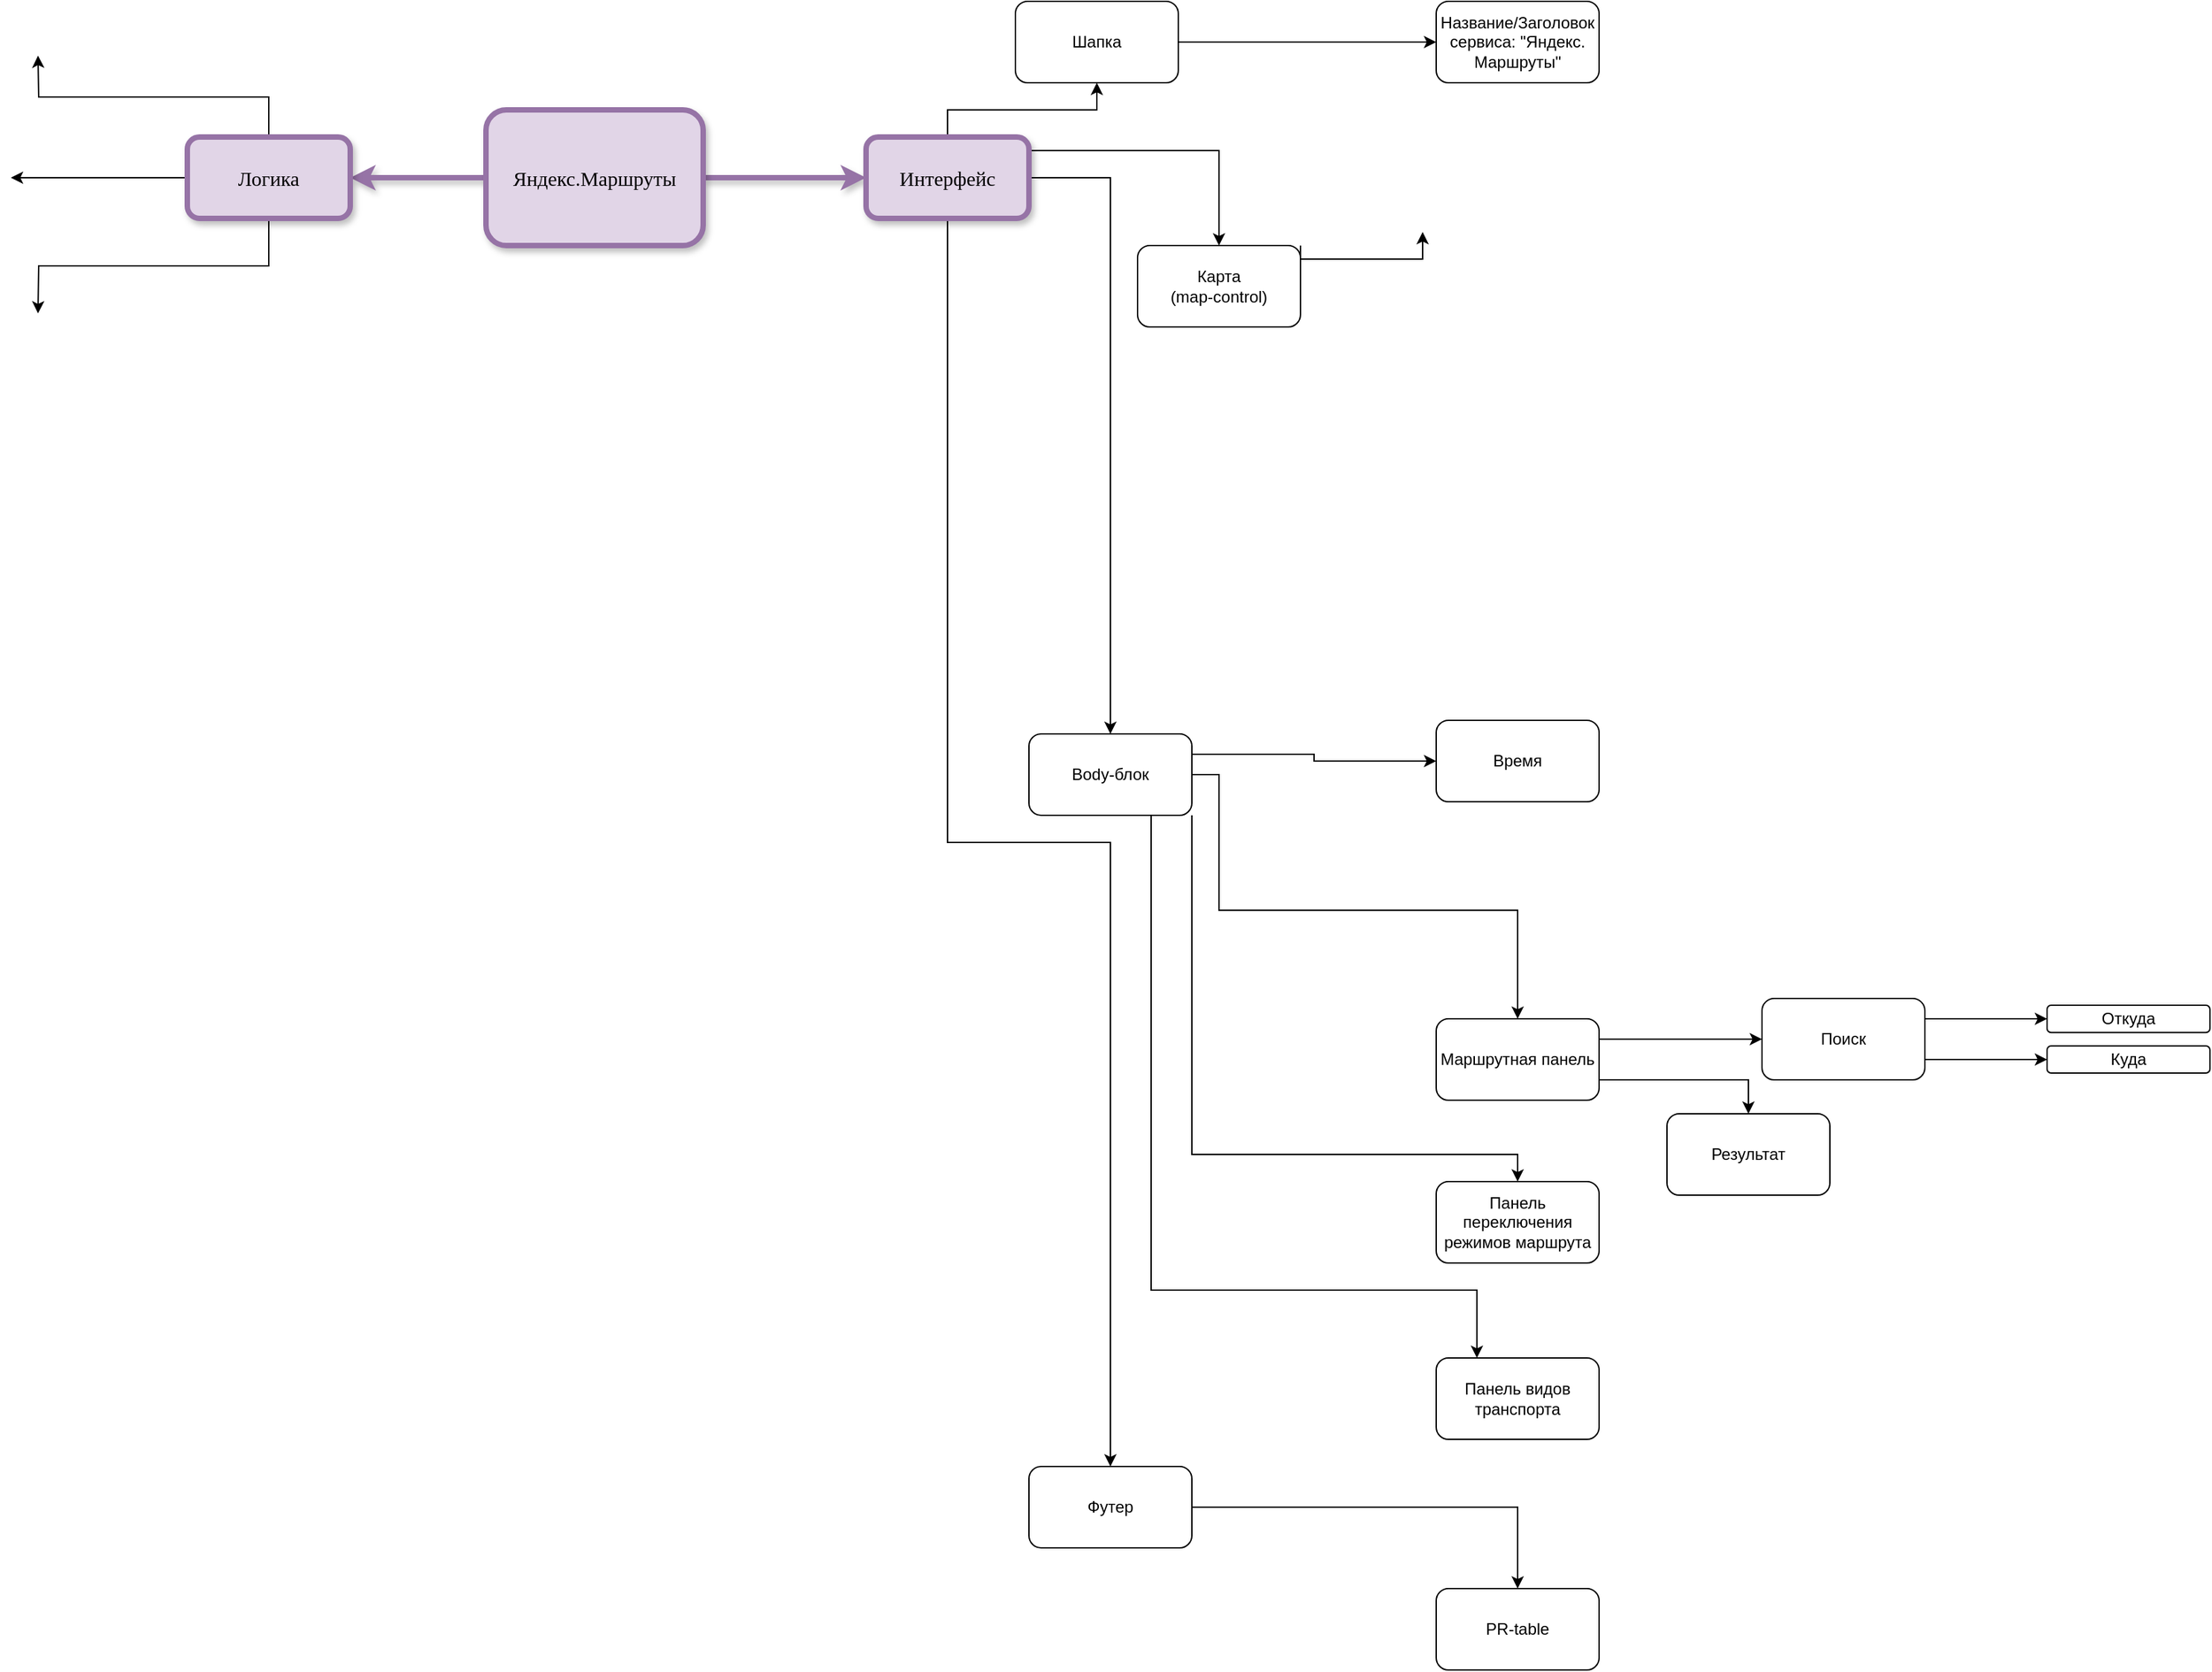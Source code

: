 <mxfile version="13.7.9" type="github">
  <diagram id="JYulxX1TRv3ShmWKhxzZ" name="Page-1">
    <mxGraphModel dx="568" dy="526" grid="1" gridSize="10" guides="1" tooltips="1" connect="1" arrows="1" fold="1" page="1" pageScale="1" pageWidth="850" pageHeight="1100" math="0" shadow="0">
      <root>
        <mxCell id="0" />
        <mxCell id="1" parent="0" />
        <mxCell id="xVS0SVnmhG7d80Ztr5bn-7" style="edgeStyle=orthogonalEdgeStyle;rounded=1;orthogonalLoop=1;jettySize=auto;html=1;exitX=0;exitY=0.5;exitDx=0;exitDy=0;shadow=1;fontSize=15;strokeColor=#9673a6;strokeWidth=4;fillColor=#e1d5e7;glass=0;sketch=0;fontFamily=Times New Roman;fontStyle=0" edge="1" parent="1" source="xVS0SVnmhG7d80Ztr5bn-6" target="xVS0SVnmhG7d80Ztr5bn-10">
          <mxGeometry relative="1" as="geometry">
            <mxPoint x="200" y="130" as="targetPoint" />
          </mxGeometry>
        </mxCell>
        <mxCell id="xVS0SVnmhG7d80Ztr5bn-8" style="edgeStyle=orthogonalEdgeStyle;rounded=1;orthogonalLoop=1;jettySize=auto;html=1;exitX=1;exitY=0.5;exitDx=0;exitDy=0;shadow=1;fontSize=15;strokeColor=#9673a6;strokeWidth=4;fillColor=#e1d5e7;glass=0;sketch=0;fontFamily=Times New Roman;fontStyle=0" edge="1" parent="1" source="xVS0SVnmhG7d80Ztr5bn-6" target="xVS0SVnmhG7d80Ztr5bn-9">
          <mxGeometry relative="1" as="geometry">
            <mxPoint x="700" y="130" as="targetPoint" />
          </mxGeometry>
        </mxCell>
        <mxCell id="xVS0SVnmhG7d80Ztr5bn-6" value="&lt;h3 style=&quot;font-size: 15px;&quot;&gt;&lt;font style=&quot;font-size: 15px;&quot;&gt;&lt;span style=&quot;font-size: 15px;&quot;&gt;&lt;span style=&quot;font-weight: normal; font-size: 15px;&quot;&gt;Яндекс.Маршруты&lt;/span&gt;&lt;/span&gt;&lt;/font&gt;&lt;/h3&gt;" style="rounded=1;whiteSpace=wrap;html=1; border-color=pink;fillColor=#e1d5e7;strokeColor=#9673a6;strokeWidth=4;perimeterSpacing=0;shadow=1;glass=0;sketch=0;fontFamily=Times New Roman;fontStyle=0;fontSize=15;" vertex="1" parent="1">
          <mxGeometry x="360" y="80" width="160" height="100" as="geometry" />
        </mxCell>
        <mxCell id="xVS0SVnmhG7d80Ztr5bn-14" style="edgeStyle=orthogonalEdgeStyle;rounded=0;orthogonalLoop=1;jettySize=auto;html=1;exitX=0.5;exitY=0;exitDx=0;exitDy=0;fontFamily=Times New Roman;fontSize=15;" edge="1" parent="1" source="xVS0SVnmhG7d80Ztr5bn-9" target="xVS0SVnmhG7d80Ztr5bn-19">
          <mxGeometry relative="1" as="geometry">
            <mxPoint x="830" y="30" as="targetPoint" />
          </mxGeometry>
        </mxCell>
        <mxCell id="xVS0SVnmhG7d80Ztr5bn-15" style="edgeStyle=orthogonalEdgeStyle;rounded=0;orthogonalLoop=1;jettySize=auto;html=1;exitX=1;exitY=0.5;exitDx=0;exitDy=0;fontFamily=Times New Roman;fontSize=15;" edge="1" parent="1" source="xVS0SVnmhG7d80Ztr5bn-9" target="xVS0SVnmhG7d80Ztr5bn-18">
          <mxGeometry relative="1" as="geometry">
            <mxPoint x="860" y="130" as="targetPoint" />
          </mxGeometry>
        </mxCell>
        <mxCell id="xVS0SVnmhG7d80Ztr5bn-16" style="edgeStyle=orthogonalEdgeStyle;rounded=0;orthogonalLoop=1;jettySize=auto;html=1;exitX=0.5;exitY=1;exitDx=0;exitDy=0;fontFamily=Times New Roman;fontSize=15;" edge="1" parent="1" source="xVS0SVnmhG7d80Ztr5bn-9" target="xVS0SVnmhG7d80Ztr5bn-17">
          <mxGeometry relative="1" as="geometry">
            <mxPoint x="830" y="230" as="targetPoint" />
          </mxGeometry>
        </mxCell>
        <mxCell id="xVS0SVnmhG7d80Ztr5bn-20" style="edgeStyle=orthogonalEdgeStyle;rounded=0;orthogonalLoop=1;jettySize=auto;html=1;exitX=1;exitY=0.5;exitDx=0;exitDy=0;fontFamily=Times New Roman;fontSize=15;" edge="1" parent="1" source="xVS0SVnmhG7d80Ztr5bn-9" target="xVS0SVnmhG7d80Ztr5bn-21">
          <mxGeometry relative="1" as="geometry">
            <mxPoint x="1060" y="90" as="targetPoint" />
            <Array as="points">
              <mxPoint x="760" y="110" />
            </Array>
          </mxGeometry>
        </mxCell>
        <mxCell id="xVS0SVnmhG7d80Ztr5bn-9" value="Интерфейс" style="rounded=1;whiteSpace=wrap;html=1;shadow=1;strokeColor=#9673a6;strokeWidth=4;fillColor=#e1d5e7;glass=0;sketch=0;fontFamily=Times New Roman;fontStyle=0;fontSize=15;" vertex="1" parent="1">
          <mxGeometry x="640" y="100" width="120" height="60" as="geometry" />
        </mxCell>
        <mxCell id="xVS0SVnmhG7d80Ztr5bn-11" style="edgeStyle=orthogonalEdgeStyle;rounded=0;orthogonalLoop=1;jettySize=auto;html=1;exitX=0.5;exitY=0;exitDx=0;exitDy=0;fontFamily=Times New Roman;fontSize=15;" edge="1" parent="1" source="xVS0SVnmhG7d80Ztr5bn-10">
          <mxGeometry relative="1" as="geometry">
            <mxPoint x="30" y="40" as="targetPoint" />
          </mxGeometry>
        </mxCell>
        <mxCell id="xVS0SVnmhG7d80Ztr5bn-12" style="edgeStyle=orthogonalEdgeStyle;rounded=0;orthogonalLoop=1;jettySize=auto;html=1;exitX=0;exitY=0.5;exitDx=0;exitDy=0;fontFamily=Times New Roman;fontSize=15;" edge="1" parent="1" source="xVS0SVnmhG7d80Ztr5bn-10">
          <mxGeometry relative="1" as="geometry">
            <mxPoint x="10" y="130" as="targetPoint" />
          </mxGeometry>
        </mxCell>
        <mxCell id="xVS0SVnmhG7d80Ztr5bn-13" style="edgeStyle=orthogonalEdgeStyle;rounded=0;orthogonalLoop=1;jettySize=auto;html=1;exitX=0.5;exitY=1;exitDx=0;exitDy=0;fontFamily=Times New Roman;fontSize=15;" edge="1" parent="1" source="xVS0SVnmhG7d80Ztr5bn-10">
          <mxGeometry relative="1" as="geometry">
            <mxPoint x="30" y="230" as="targetPoint" />
          </mxGeometry>
        </mxCell>
        <mxCell id="xVS0SVnmhG7d80Ztr5bn-10" value="Логика" style="rounded=1;whiteSpace=wrap;html=1;shadow=1;strokeColor=#9673a6;strokeWidth=4;fillColor=#e1d5e7;glass=0;sketch=0;fontFamily=Times New Roman;fontStyle=0;fontSize=15;" vertex="1" parent="1">
          <mxGeometry x="140" y="100" width="120" height="60" as="geometry" />
        </mxCell>
        <mxCell id="xVS0SVnmhG7d80Ztr5bn-24" style="edgeStyle=orthogonalEdgeStyle;rounded=0;orthogonalLoop=1;jettySize=auto;html=1;exitX=1;exitY=0.5;exitDx=0;exitDy=0;fontFamily=Times New Roman;fontSize=15;" edge="1" parent="1" source="xVS0SVnmhG7d80Ztr5bn-17" target="xVS0SVnmhG7d80Ztr5bn-25">
          <mxGeometry relative="1" as="geometry">
            <mxPoint x="1000" y="650" as="targetPoint" />
          </mxGeometry>
        </mxCell>
        <mxCell id="xVS0SVnmhG7d80Ztr5bn-17" value="Футер" style="rounded=1;whiteSpace=wrap;html=1;" vertex="1" parent="1">
          <mxGeometry x="760" y="1080" width="120" height="60" as="geometry" />
        </mxCell>
        <mxCell id="xVS0SVnmhG7d80Ztr5bn-26" style="edgeStyle=orthogonalEdgeStyle;rounded=0;orthogonalLoop=1;jettySize=auto;html=1;exitX=1;exitY=0.25;exitDx=0;exitDy=0;fontFamily=Times New Roman;fontSize=15;" edge="1" parent="1" source="xVS0SVnmhG7d80Ztr5bn-18" target="xVS0SVnmhG7d80Ztr5bn-28">
          <mxGeometry relative="1" as="geometry">
            <mxPoint x="1090" y="325" as="targetPoint" />
          </mxGeometry>
        </mxCell>
        <mxCell id="xVS0SVnmhG7d80Ztr5bn-27" style="edgeStyle=orthogonalEdgeStyle;rounded=0;orthogonalLoop=1;jettySize=auto;html=1;exitX=1;exitY=0.5;exitDx=0;exitDy=0;fontFamily=Times New Roman;fontSize=15;" edge="1" parent="1" source="xVS0SVnmhG7d80Ztr5bn-18" target="xVS0SVnmhG7d80Ztr5bn-29">
          <mxGeometry relative="1" as="geometry">
            <mxPoint x="1080" y="360" as="targetPoint" />
            <Array as="points">
              <mxPoint x="900" y="570" />
              <mxPoint x="900" y="670" />
              <mxPoint x="1120" y="670" />
            </Array>
          </mxGeometry>
        </mxCell>
        <mxCell id="xVS0SVnmhG7d80Ztr5bn-30" style="edgeStyle=orthogonalEdgeStyle;rounded=0;orthogonalLoop=1;jettySize=auto;html=1;exitX=1;exitY=1;exitDx=0;exitDy=0;fontFamily=Times New Roman;fontSize=15;" edge="1" parent="1" source="xVS0SVnmhG7d80Ztr5bn-18" target="xVS0SVnmhG7d80Ztr5bn-31">
          <mxGeometry relative="1" as="geometry">
            <mxPoint x="1000" y="430" as="targetPoint" />
            <Array as="points">
              <mxPoint x="880" y="850" />
              <mxPoint x="1120" y="850" />
            </Array>
          </mxGeometry>
        </mxCell>
        <mxCell id="xVS0SVnmhG7d80Ztr5bn-32" style="edgeStyle=orthogonalEdgeStyle;rounded=0;orthogonalLoop=1;jettySize=auto;html=1;exitX=0.75;exitY=1;exitDx=0;exitDy=0;fontFamily=Times New Roman;fontSize=15;" edge="1" parent="1" source="xVS0SVnmhG7d80Ztr5bn-18" target="xVS0SVnmhG7d80Ztr5bn-33">
          <mxGeometry relative="1" as="geometry">
            <mxPoint x="1110" y="480" as="targetPoint" />
            <Array as="points">
              <mxPoint x="850" y="950" />
              <mxPoint x="1090" y="950" />
            </Array>
          </mxGeometry>
        </mxCell>
        <mxCell id="xVS0SVnmhG7d80Ztr5bn-18" value="Body-блок" style="rounded=1;whiteSpace=wrap;html=1;" vertex="1" parent="1">
          <mxGeometry x="760" y="540" width="120" height="60" as="geometry" />
        </mxCell>
        <mxCell id="xVS0SVnmhG7d80Ztr5bn-22" style="edgeStyle=orthogonalEdgeStyle;rounded=0;orthogonalLoop=1;jettySize=auto;html=1;exitX=1;exitY=0.5;exitDx=0;exitDy=0;fontFamily=Times New Roman;fontSize=15;" edge="1" parent="1" source="xVS0SVnmhG7d80Ztr5bn-19" target="xVS0SVnmhG7d80Ztr5bn-23">
          <mxGeometry relative="1" as="geometry">
            <mxPoint x="970" y="30" as="targetPoint" />
          </mxGeometry>
        </mxCell>
        <mxCell id="xVS0SVnmhG7d80Ztr5bn-19" value="Шапка" style="rounded=1;whiteSpace=wrap;html=1;" vertex="1" parent="1">
          <mxGeometry x="750" width="120" height="60" as="geometry" />
        </mxCell>
        <mxCell id="xVS0SVnmhG7d80Ztr5bn-34" style="edgeStyle=orthogonalEdgeStyle;rounded=0;orthogonalLoop=1;jettySize=auto;html=1;exitX=1;exitY=0;exitDx=0;exitDy=0;fontFamily=Times New Roman;fontSize=15;" edge="1" parent="1" source="xVS0SVnmhG7d80Ztr5bn-21">
          <mxGeometry relative="1" as="geometry">
            <mxPoint x="1050" y="170" as="targetPoint" />
            <Array as="points">
              <mxPoint x="960" y="190" />
              <mxPoint x="1050" y="190" />
            </Array>
          </mxGeometry>
        </mxCell>
        <mxCell id="xVS0SVnmhG7d80Ztr5bn-21" value="&lt;div&gt;Карта&lt;/div&gt;&lt;div&gt;(map-control)&lt;br&gt;&lt;/div&gt;" style="rounded=1;whiteSpace=wrap;html=1;" vertex="1" parent="1">
          <mxGeometry x="840" y="180" width="120" height="60" as="geometry" />
        </mxCell>
        <mxCell id="xVS0SVnmhG7d80Ztr5bn-23" value="&lt;div&gt;Название/Заголовок&lt;/div&gt;&lt;div&gt;сервиса: &quot;Яндекс. Маршруты&quot;&lt;br&gt;&lt;/div&gt;" style="rounded=1;whiteSpace=wrap;html=1;" vertex="1" parent="1">
          <mxGeometry x="1060" width="120" height="60" as="geometry" />
        </mxCell>
        <mxCell id="xVS0SVnmhG7d80Ztr5bn-25" value="PR-table" style="rounded=1;whiteSpace=wrap;html=1;" vertex="1" parent="1">
          <mxGeometry x="1060" y="1170" width="120" height="60" as="geometry" />
        </mxCell>
        <mxCell id="xVS0SVnmhG7d80Ztr5bn-28" value="Время" style="rounded=1;whiteSpace=wrap;html=1;" vertex="1" parent="1">
          <mxGeometry x="1060" y="530" width="120" height="60" as="geometry" />
        </mxCell>
        <mxCell id="xVS0SVnmhG7d80Ztr5bn-35" style="edgeStyle=orthogonalEdgeStyle;rounded=0;orthogonalLoop=1;jettySize=auto;html=1;exitX=1;exitY=0.25;exitDx=0;exitDy=0;fontFamily=Times New Roman;fontSize=15;" edge="1" parent="1" source="xVS0SVnmhG7d80Ztr5bn-29" target="xVS0SVnmhG7d80Ztr5bn-36">
          <mxGeometry relative="1" as="geometry">
            <mxPoint x="1360" y="765.034" as="targetPoint" />
          </mxGeometry>
        </mxCell>
        <mxCell id="xVS0SVnmhG7d80Ztr5bn-37" style="edgeStyle=orthogonalEdgeStyle;rounded=0;orthogonalLoop=1;jettySize=auto;html=1;exitX=1;exitY=0.75;exitDx=0;exitDy=0;fontFamily=Times New Roman;fontSize=15;" edge="1" parent="1" source="xVS0SVnmhG7d80Ztr5bn-29" target="xVS0SVnmhG7d80Ztr5bn-38">
          <mxGeometry relative="1" as="geometry">
            <mxPoint x="1290" y="850" as="targetPoint" />
          </mxGeometry>
        </mxCell>
        <mxCell id="xVS0SVnmhG7d80Ztr5bn-29" value="Маршрутная панель" style="rounded=1;whiteSpace=wrap;html=1;" vertex="1" parent="1">
          <mxGeometry x="1060" y="750" width="120" height="60" as="geometry" />
        </mxCell>
        <mxCell id="xVS0SVnmhG7d80Ztr5bn-31" value="Панель переключения режимов маршрута" style="rounded=1;whiteSpace=wrap;html=1;" vertex="1" parent="1">
          <mxGeometry x="1060" y="870" width="120" height="60" as="geometry" />
        </mxCell>
        <mxCell id="xVS0SVnmhG7d80Ztr5bn-33" value="Панель видов транспорта" style="rounded=1;whiteSpace=wrap;html=1;" vertex="1" parent="1">
          <mxGeometry x="1060" y="1000" width="120" height="60" as="geometry" />
        </mxCell>
        <mxCell id="xVS0SVnmhG7d80Ztr5bn-39" style="edgeStyle=orthogonalEdgeStyle;rounded=0;orthogonalLoop=1;jettySize=auto;html=1;exitX=1;exitY=0.25;exitDx=0;exitDy=0;fontFamily=Times New Roman;fontSize=15;" edge="1" parent="1" source="xVS0SVnmhG7d80Ztr5bn-36" target="xVS0SVnmhG7d80Ztr5bn-40">
          <mxGeometry relative="1" as="geometry">
            <mxPoint x="1560" y="749.862" as="targetPoint" />
          </mxGeometry>
        </mxCell>
        <mxCell id="xVS0SVnmhG7d80Ztr5bn-41" style="edgeStyle=orthogonalEdgeStyle;rounded=0;orthogonalLoop=1;jettySize=auto;html=1;exitX=1;exitY=0.75;exitDx=0;exitDy=0;fontFamily=Times New Roman;fontSize=15;" edge="1" parent="1" source="xVS0SVnmhG7d80Ztr5bn-36" target="xVS0SVnmhG7d80Ztr5bn-42">
          <mxGeometry relative="1" as="geometry">
            <mxPoint x="1490" y="830" as="targetPoint" />
          </mxGeometry>
        </mxCell>
        <mxCell id="xVS0SVnmhG7d80Ztr5bn-36" value="Поиск" style="rounded=1;whiteSpace=wrap;html=1;" vertex="1" parent="1">
          <mxGeometry x="1300" y="735.034" width="120" height="60" as="geometry" />
        </mxCell>
        <mxCell id="xVS0SVnmhG7d80Ztr5bn-38" value="Результат" style="rounded=1;whiteSpace=wrap;html=1;" vertex="1" parent="1">
          <mxGeometry x="1230" y="820" width="120" height="60" as="geometry" />
        </mxCell>
        <mxCell id="xVS0SVnmhG7d80Ztr5bn-40" value="Откуда" style="rounded=1;whiteSpace=wrap;html=1;" vertex="1" parent="1">
          <mxGeometry x="1510" y="740" width="120" height="20.14" as="geometry" />
        </mxCell>
        <mxCell id="xVS0SVnmhG7d80Ztr5bn-42" value="Куда" style="rounded=1;whiteSpace=wrap;html=1;" vertex="1" parent="1">
          <mxGeometry x="1510" y="770" width="120" height="20" as="geometry" />
        </mxCell>
      </root>
    </mxGraphModel>
  </diagram>
</mxfile>
